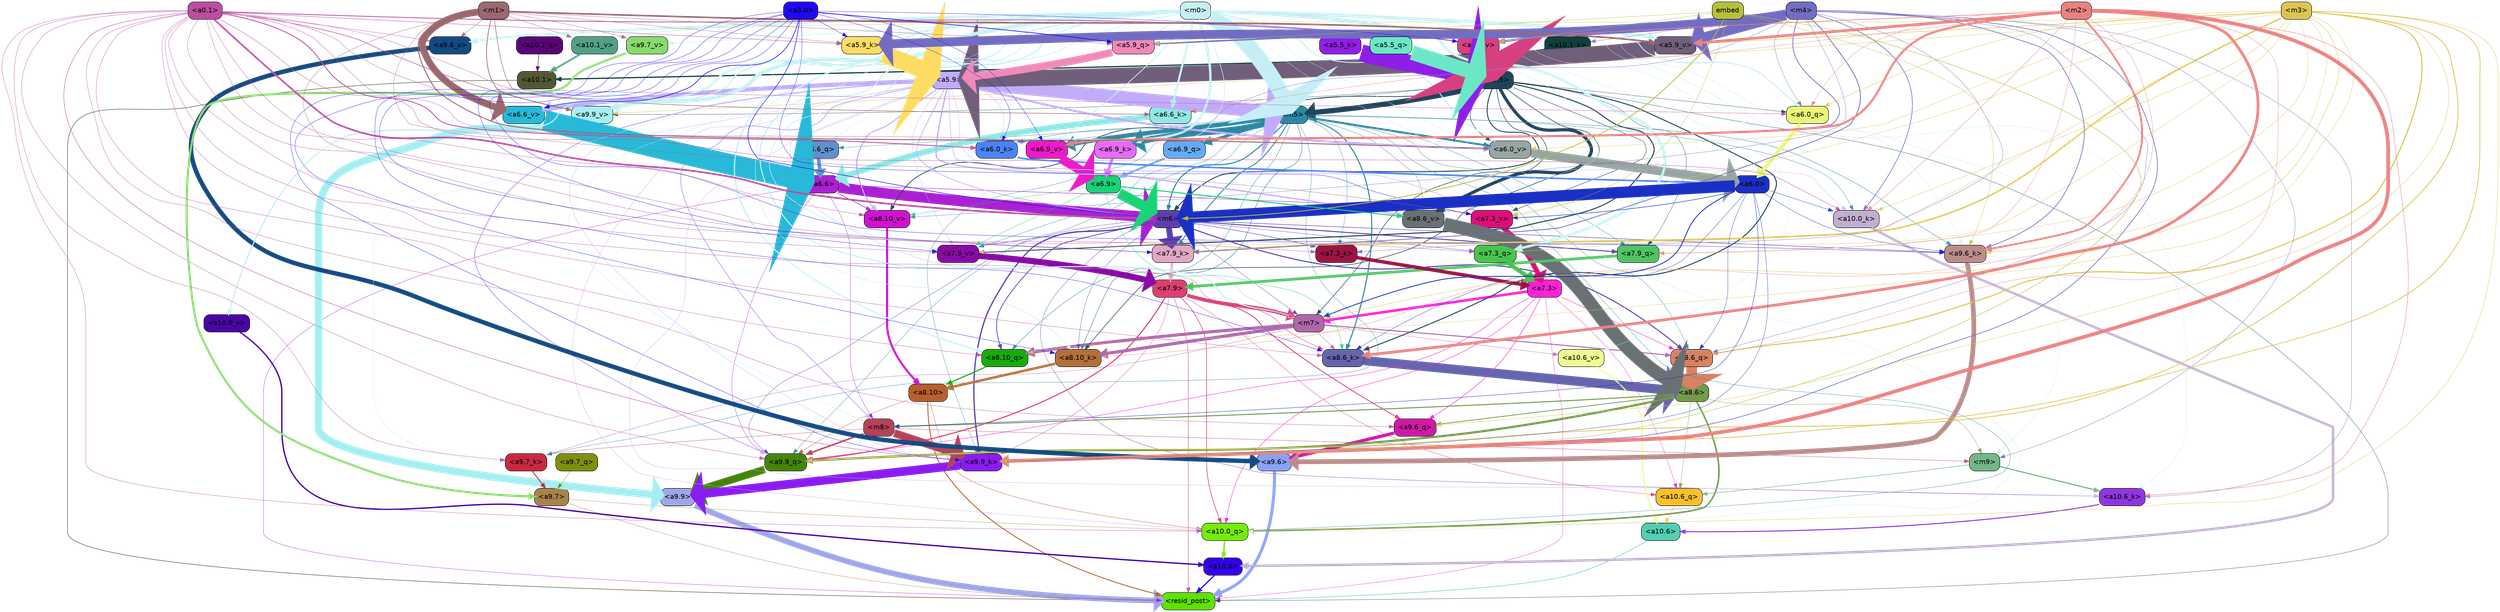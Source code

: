 strict digraph "" {
	graph [bgcolor=transparent,
		layout=dot,
		overlap=false,
		splines=true
	];
	"<a10.6>"	[color=black,
		fillcolor="#53ceb0",
		fontname=Helvetica,
		shape=box,
		style="filled, rounded"];
	"<resid_post>"	[color=black,
		fillcolor="#5de202",
		fontname=Helvetica,
		shape=box,
		style="filled, rounded"];
	"<a10.6>" -> "<resid_post>"	[color="#53ceb0",
		penwidth=0.9498605728149414];
	"<a10.1>"	[color=black,
		fillcolor="#505834",
		fontname=Helvetica,
		shape=box,
		style="filled, rounded"];
	"<a10.1>" -> "<resid_post>"	[color="#505834",
		penwidth=1.0084514617919922];
	"<a10.0>"	[color=black,
		fillcolor="#3103e9",
		fontname=Helvetica,
		shape=box,
		style="filled, rounded"];
	"<a10.0>" -> "<resid_post>"	[color="#3103e9",
		penwidth=2.5814952850341797];
	"<a9.9>"	[color=black,
		fillcolor="#9ea6e8",
		fontname=Helvetica,
		shape=box,
		style="filled, rounded"];
	"<a9.9>" -> "<resid_post>"	[color="#9ea6e8",
		penwidth=11.610888481140137];
	"<a9.7>"	[color=black,
		fillcolor="#a7834a",
		fontname=Helvetica,
		shape=box,
		style="filled, rounded"];
	"<a9.7>" -> "<resid_post>"	[color="#a7834a",
		penwidth=0.6];
	"<a10.0_q>"	[color=black,
		fillcolor="#76ec0a",
		fontname=Helvetica,
		shape=box,
		style="filled, rounded"];
	"<a9.7>" -> "<a10.0_q>"	[color="#a7834a",
		penwidth=0.6];
	"<a9.6>"	[color=black,
		fillcolor="#8ba1f8",
		fontname=Helvetica,
		shape=box,
		style="filled, rounded"];
	"<a9.6>" -> "<resid_post>"	[color="#8ba1f8",
		penwidth=6.121421813964844];
	"<a8.10>"	[color=black,
		fillcolor="#b95f2c",
		fontname=Helvetica,
		shape=box,
		style="filled, rounded"];
	"<a8.10>" -> "<resid_post>"	[color="#b95f2c",
		penwidth=1.7841739654541016];
	"<a8.10>" -> "<a10.0_q>"	[color="#b95f2c",
		penwidth=0.6612663269042969];
	"<a9.9_q>"	[color=black,
		fillcolor="#448408",
		fontname=Helvetica,
		shape=box,
		style="filled, rounded"];
	"<a8.10>" -> "<a9.9_q>"	[color="#b95f2c",
		penwidth=0.6];
	"<a7.9>"	[color=black,
		fillcolor="#dc3f70",
		fontname=Helvetica,
		shape=box,
		style="filled, rounded"];
	"<a7.9>" -> "<resid_post>"	[color="#dc3f70",
		penwidth=0.8109169006347656];
	"<a10.6_q>"	[color=black,
		fillcolor="#f8c12a",
		fontname=Helvetica,
		shape=box,
		style="filled, rounded"];
	"<a7.9>" -> "<a10.6_q>"	[color="#dc3f70",
		penwidth=0.6];
	"<a7.9>" -> "<a10.0_q>"	[color="#dc3f70",
		penwidth=1.19378662109375];
	"<m7>"	[color=black,
		fillcolor="#ae67ab",
		fontname=Helvetica,
		shape=box,
		style="filled, rounded"];
	"<a7.9>" -> "<m7>"	[color="#dc3f70",
		penwidth=7.3899383544921875];
	"<a7.9>" -> "<a9.9_q>"	[color="#dc3f70",
		penwidth=2.1764984130859375];
	"<a9.6_q>"	[color=black,
		fillcolor="#d118a6",
		fontname=Helvetica,
		shape=box,
		style="filled, rounded"];
	"<a7.9>" -> "<a9.6_q>"	[color="#dc3f70",
		penwidth=1.6184196472167969];
	"<a9.9_k>"	[color=black,
		fillcolor="#8b1cf1",
		fontname=Helvetica,
		shape=box,
		style="filled, rounded"];
	"<a7.9>" -> "<a9.9_k>"	[color="#dc3f70",
		penwidth=0.6];
	"<a8.6_k>"	[color=black,
		fillcolor="#6565ad",
		fontname=Helvetica,
		shape=box,
		style="filled, rounded"];
	"<a7.9>" -> "<a8.6_k>"	[color="#dc3f70",
		penwidth=0.7570610046386719];
	"<a7.3>"	[color=black,
		fillcolor="#fd20d9",
		fontname=Helvetica,
		shape=box,
		style="filled, rounded"];
	"<a7.3>" -> "<resid_post>"	[color="#fd20d9",
		penwidth=0.6];
	"<a7.3>" -> "<a10.6_q>"	[color="#fd20d9",
		penwidth=0.6];
	"<a7.3>" -> "<a10.0_q>"	[color="#fd20d9",
		penwidth=0.8208656311035156];
	"<a7.3>" -> "<m7>"	[color="#fd20d9",
		penwidth=5.189311981201172];
	"<a7.3>" -> "<a9.9_q>"	[color="#fd20d9",
		penwidth=0.8119163513183594];
	"<a7.3>" -> "<a9.6_q>"	[color="#fd20d9",
		penwidth=0.9649925231933594];
	"<a8.6_q>"	[color=black,
		fillcolor="#d78264",
		fontname=Helvetica,
		shape=box,
		style="filled, rounded"];
	"<a7.3>" -> "<a8.6_q>"	[color="#fd20d9",
		penwidth=0.7801322937011719];
	"<a6.6>"	[color=black,
		fillcolor="#ab20d2",
		fontname=Helvetica,
		shape=box,
		style="filled, rounded"];
	"<a6.6>" -> "<resid_post>"	[color="#ab20d2",
		penwidth=0.6];
	"<m6>"	[color=black,
		fillcolor="#5b3fae",
		fontname=Helvetica,
		shape=box,
		style="filled, rounded"];
	"<a6.6>" -> "<m6>"	[color="#ab20d2",
		penwidth=21.6163272857666];
	"<m8>"	[color=black,
		fillcolor="#b54258",
		fontname=Helvetica,
		shape=box,
		style="filled, rounded"];
	"<a6.6>" -> "<m8>"	[color="#ab20d2",
		penwidth=0.6];
	"<a6.6>" -> "<a9.9_q>"	[color="#ab20d2",
		penwidth=0.6];
	"<a8.10_v>"	[color=black,
		fillcolor="#cd13cf",
		fontname=Helvetica,
		shape=box,
		style="filled, rounded"];
	"<a6.6>" -> "<a8.10_v>"	[color="#ab20d2",
		penwidth=1.0661506652832031];
	"<a7.3_v>"	[color=black,
		fillcolor="#dd0e78",
		fontname=Helvetica,
		shape=box,
		style="filled, rounded"];
	"<a6.6>" -> "<a7.3_v>"	[color="#ab20d2",
		penwidth=0.8506813049316406];
	"<a5.5>"	[color=black,
		fillcolor="#1e445b",
		fontname=Helvetica,
		shape=box,
		style="filled, rounded"];
	"<a5.5>" -> "<resid_post>"	[color="#1e445b",
		penwidth=0.6];
	"<m5>"	[color=black,
		fillcolor="#2c88a2",
		fontname=Helvetica,
		shape=box,
		style="filled, rounded"];
	"<a5.5>" -> "<m5>"	[color="#1e445b",
		penwidth=10.773042678833008];
	"<a5.5>" -> "<m6>"	[color="#1e445b",
		penwidth=1.8430671691894531];
	"<a5.5>" -> "<m7>"	[color="#1e445b",
		penwidth=1.0865592956542969];
	"<a9.9_v>"	[color=black,
		fillcolor="#a6eef1",
		fontname=Helvetica,
		shape=box,
		style="filled, rounded"];
	"<a5.5>" -> "<a9.9_v>"	[color="#1e445b",
		penwidth=0.6];
	"<a8.10_k>"	[color=black,
		fillcolor="#b46f39",
		fontname=Helvetica,
		shape=box,
		style="filled, rounded"];
	"<a5.5>" -> "<a8.10_k>"	[color="#1e445b",
		penwidth=1.1390800476074219];
	"<a5.5>" -> "<a8.6_k>"	[color="#1e445b",
		penwidth=2.00030517578125];
	"<a5.5>" -> "<a8.10_v>"	[color="#1e445b",
		penwidth=1.4206085205078125];
	"<a8.6_v>"	[color=black,
		fillcolor="#697174",
		fontname=Helvetica,
		shape=box,
		style="filled, rounded"];
	"<a5.5>" -> "<a8.6_v>"	[color="#1e445b",
		penwidth=6.534294128417969];
	"<a7.9_q>"	[color=black,
		fillcolor="#50c464",
		fontname=Helvetica,
		shape=box,
		style="filled, rounded"];
	"<a5.5>" -> "<a7.9_q>"	[color="#1e445b",
		penwidth=0.6];
	"<a7.9_v>"	[color=black,
		fillcolor="#890aa5",
		fontname=Helvetica,
		shape=box,
		style="filled, rounded"];
	"<a5.5>" -> "<a7.9_v>"	[color="#1e445b",
		penwidth=2.0819549560546875];
	"<a5.5>" -> "<a7.3_v>"	[color="#1e445b",
		penwidth=0.8107681274414062];
	"<a6.0_q>"	[color=black,
		fillcolor="#eaf578",
		fontname=Helvetica,
		shape=box,
		style="filled, rounded"];
	"<a5.5>" -> "<a6.0_q>"	[color="#1e445b",
		penwidth=0.6];
	"<a6.6_k>"	[color=black,
		fillcolor="#90e7e4",
		fontname=Helvetica,
		shape=box,
		style="filled, rounded"];
	"<a5.5>" -> "<a6.6_k>"	[color="#1e445b",
		penwidth=0.6];
	"<a6.0_v>"	[color=black,
		fillcolor="#96a6a0",
		fontname=Helvetica,
		shape=box,
		style="filled, rounded"];
	"<a5.5>" -> "<a6.0_v>"	[color="#1e445b",
		penwidth=0.9978408813476562];
	"<a10.6_q>" -> "<a10.6>"	[color="#f8c12a",
		penwidth=0.9244728088378906];
	"<a10.1_q>"	[color=black,
		fillcolor="#590577",
		fontname=Helvetica,
		shape=box,
		style="filled, rounded"];
	"<a10.1_q>" -> "<a10.1>"	[color="#590577",
		penwidth=0.9268798828125];
	"<a10.0_q>" -> "<a10.0>"	[color="#76ec0a",
		penwidth=2.905670166015625];
	"<a10.6_k>"	[color=black,
		fillcolor="#8e36e0",
		fontname=Helvetica,
		shape=box,
		style="filled, rounded"];
	"<a10.6_k>" -> "<a10.6>"	[color="#8e36e0",
		penwidth=2.0319366455078125];
	"<a10.1_k>"	[color=black,
		fillcolor="#0e413c",
		fontname=Helvetica,
		shape=box,
		style="filled, rounded"];
	"<a10.1_k>" -> "<a10.1>"	[color="#0e413c",
		penwidth=2.4037628173828125];
	"<a10.0_k>"	[color=black,
		fillcolor="#c0afce",
		fontname=Helvetica,
		shape=box,
		style="filled, rounded"];
	"<a10.0_k>" -> "<a10.0>"	[color="#c0afce",
		penwidth=4.9319305419921875];
	"<a10.6_v>"	[color=black,
		fillcolor="#eefc93",
		fontname=Helvetica,
		shape=box,
		style="filled, rounded"];
	"<a10.6_v>" -> "<a10.6>"	[color="#eefc93",
		penwidth=2.290935516357422];
	"<a10.1_v>"	[color=black,
		fillcolor="#53a085",
		fontname=Helvetica,
		shape=box,
		style="filled, rounded"];
	"<a10.1_v>" -> "<a10.1>"	[color="#53a085",
		penwidth=3.6398468017578125];
	"<a10.0_v>"	[color=black,
		fillcolor="#4905a5",
		fontname=Helvetica,
		shape=box,
		style="filled, rounded"];
	"<a10.0_v>" -> "<a10.0>"	[color="#4905a5",
		penwidth=2.7666168212890625];
	"<m9>"	[color=black,
		fillcolor="#74b684",
		fontname=Helvetica,
		shape=box,
		style="filled, rounded"];
	"<m9>" -> "<a10.6_q>"	[color="#74b684",
		penwidth=1.0384025573730469];
	"<m9>" -> "<a10.6_k>"	[color="#74b684",
		penwidth=2.371124267578125];
	"<a8.6>"	[color=black,
		fillcolor="#739949",
		fontname=Helvetica,
		shape=box,
		style="filled, rounded"];
	"<a8.6>" -> "<a10.6_q>"	[color="#739949",
		penwidth=0.6];
	"<a8.6>" -> "<a10.0_q>"	[color="#739949",
		penwidth=3.1841888427734375];
	"<a8.6>" -> "<m9>"	[color="#739949",
		penwidth=0.6];
	"<a8.6>" -> "<m8>"	[color="#739949",
		penwidth=1.972564697265625];
	"<a8.6>" -> "<a9.9_q>"	[color="#739949",
		penwidth=4.482503890991211];
	"<a8.6>" -> "<a9.6_q>"	[color="#739949",
		penwidth=1.515838623046875];
	"<m5>" -> "<a10.0_q>"	[color="#2c88a2",
		penwidth=0.6];
	"<m5>" -> "<a10.0_k>"	[color="#2c88a2",
		penwidth=0.6];
	"<m5>" -> "<m6>"	[color="#2c88a2",
		penwidth=2.143606185913086];
	"<m5>" -> "<a9.9_q>"	[color="#2c88a2",
		penwidth=0.6];
	"<m5>" -> "<a9.9_k>"	[color="#2c88a2",
		penwidth=0.6];
	"<a9.7_k>"	[color=black,
		fillcolor="#c82941",
		fontname=Helvetica,
		shape=box,
		style="filled, rounded"];
	"<m5>" -> "<a9.7_k>"	[color="#2c88a2",
		penwidth=0.6];
	"<a9.6_k>"	[color=black,
		fillcolor="#bb8c8a",
		fontname=Helvetica,
		shape=box,
		style="filled, rounded"];
	"<m5>" -> "<a9.6_k>"	[color="#2c88a2",
		penwidth=0.7197036743164062];
	"<a8.10_q>"	[color=black,
		fillcolor="#17ac0a",
		fontname=Helvetica,
		shape=box,
		style="filled, rounded"];
	"<m5>" -> "<a8.10_q>"	[color="#2c88a2",
		penwidth=0.7198371887207031];
	"<m5>" -> "<a8.6_q>"	[color="#2c88a2",
		penwidth=0.6];
	"<m5>" -> "<a8.10_k>"	[color="#2c88a2",
		penwidth=0.9238471984863281];
	"<m5>" -> "<a8.6_k>"	[color="#2c88a2",
		penwidth=2.1219520568847656];
	"<m5>" -> "<a8.6_v>"	[color="#2c88a2",
		penwidth=0.6];
	"<m5>" -> "<a7.9_q>"	[color="#2c88a2",
		penwidth=0.6];
	"<a7.9_k>"	[color=black,
		fillcolor="#e1a7c5",
		fontname=Helvetica,
		shape=box,
		style="filled, rounded"];
	"<m5>" -> "<a7.9_k>"	[color="#2c88a2",
		penwidth=1.7779998779296875];
	"<a7.3_k>"	[color=black,
		fillcolor="#9b1446",
		fontname=Helvetica,
		shape=box,
		style="filled, rounded"];
	"<m5>" -> "<a7.3_k>"	[color="#2c88a2",
		penwidth=0.6];
	"<m5>" -> "<a7.9_v>"	[color="#2c88a2",
		penwidth=0.6];
	"<a6.9_q>"	[color=black,
		fillcolor="#65a9f4",
		fontname=Helvetica,
		shape=box,
		style="filled, rounded"];
	"<m5>" -> "<a6.9_q>"	[color="#2c88a2",
		penwidth=5.935678482055664];
	"<a6.6_q>"	[color=black,
		fillcolor="#6090cc",
		fontname=Helvetica,
		shape=box,
		style="filled, rounded"];
	"<m5>" -> "<a6.6_q>"	[color="#2c88a2",
		penwidth=0.6];
	"<a6.9_k>"	[color=black,
		fillcolor="#e46cf6",
		fontname=Helvetica,
		shape=box,
		style="filled, rounded"];
	"<m5>" -> "<a6.9_k>"	[color="#2c88a2",
		penwidth=12.203306198120117];
	"<a6.0_k>"	[color=black,
		fillcolor="#4a83f6",
		fontname=Helvetica,
		shape=box,
		style="filled, rounded"];
	"<m5>" -> "<a6.0_k>"	[color="#2c88a2",
		penwidth=0.6867179870605469];
	"<a6.9_v>"	[color=black,
		fillcolor="#ec1ac7",
		fontname=Helvetica,
		shape=box,
		style="filled, rounded"];
	"<m5>" -> "<a6.9_v>"	[color="#2c88a2",
		penwidth=8.809343338012695];
	"<m5>" -> "<a6.0_v>"	[color="#2c88a2",
		penwidth=3.8560523986816406];
	"<a5.9>"	[color=black,
		fillcolor="#c1acfc",
		fontname=Helvetica,
		shape=box,
		style="filled, rounded"];
	"<a5.9>" -> "<a10.0_q>"	[color="#c1acfc",
		penwidth=0.6463394165039062];
	"<a5.9>" -> "<a10.6_k>"	[color="#c1acfc",
		penwidth=0.6];
	"<a5.9>" -> "<a10.0_k>"	[color="#c1acfc",
		penwidth=0.6];
	"<a5.9>" -> "<m5>"	[color="#c1acfc",
		penwidth=27.929821968078613];
	"<a5.9>" -> "<m6>"	[color="#c1acfc",
		penwidth=1.4513568878173828];
	"<a5.9>" -> "<m7>"	[color="#c1acfc",
		penwidth=0.6];
	"<a5.9>" -> "<m8>"	[color="#c1acfc",
		penwidth=1.6550712585449219];
	"<a5.9>" -> "<a9.9_q>"	[color="#c1acfc",
		penwidth=2.019031524658203];
	"<a5.9>" -> "<a9.9_k>"	[color="#c1acfc",
		penwidth=0.6];
	"<a5.9>" -> "<a8.10_v>"	[color="#c1acfc",
		penwidth=2.2765426635742188];
	"<a5.9>" -> "<a8.6_v>"	[color="#c1acfc",
		penwidth=2.4934005737304688];
	"<a5.9>" -> "<a7.9_v>"	[color="#c1acfc",
		penwidth=0.6];
	"<a5.9>" -> "<a7.3_v>"	[color="#c1acfc",
		penwidth=0.9861984252929688];
	"<a5.9>" -> "<a6.0_k>"	[color="#c1acfc",
		penwidth=0.6];
	"<a6.6_v>"	[color=black,
		fillcolor="#28b9d8",
		fontname=Helvetica,
		shape=box,
		style="filled, rounded"];
	"<a5.9>" -> "<a6.6_v>"	[color="#c1acfc",
		penwidth=8.623922348022461];
	"<a5.9>" -> "<a6.0_v>"	[color="#c1acfc",
		penwidth=4.239973068237305];
	"<m3>"	[color=black,
		fillcolor="#dec452",
		fontname=Helvetica,
		shape=box,
		style="filled, rounded"];
	"<m3>" -> "<a10.0_q>"	[color="#dec452",
		penwidth=0.6597442626953125];
	"<m3>" -> "<a10.0_k>"	[color="#dec452",
		penwidth=0.6506614685058594];
	"<m3>" -> "<m7>"	[color="#dec452",
		penwidth=0.7659339904785156];
	"<m3>" -> "<a9.9_q>"	[color="#dec452",
		penwidth=1.6276321411132812];
	"<m3>" -> "<a9.6_q>"	[color="#dec452",
		penwidth=0.6724472045898438];
	"<m3>" -> "<a9.9_k>"	[color="#dec452",
		penwidth=1.4574642181396484];
	"<m3>" -> "<a9.6_k>"	[color="#dec452",
		penwidth=0.6];
	"<m3>" -> "<a9.9_v>"	[color="#dec452",
		penwidth=0.6589469909667969];
	"<a9.6_v>"	[color=black,
		fillcolor="#134a81",
		fontname=Helvetica,
		shape=box,
		style="filled, rounded"];
	"<m3>" -> "<a9.6_v>"	[color="#dec452",
		penwidth=0.6];
	"<m3>" -> "<a8.10_q>"	[color="#dec452",
		penwidth=0.6];
	"<m3>" -> "<a8.6_q>"	[color="#dec452",
		penwidth=2.1676406860351562];
	"<m3>" -> "<a7.9_q>"	[color="#dec452",
		penwidth=0.6];
	"<a7.3_q>"	[color=black,
		fillcolor="#49c34f",
		fontname=Helvetica,
		shape=box,
		style="filled, rounded"];
	"<m3>" -> "<a7.3_q>"	[color="#dec452",
		penwidth=0.6];
	"<m3>" -> "<a7.9_k>"	[color="#dec452",
		penwidth=2.978912353515625];
	"<m3>" -> "<a7.9_v>"	[color="#dec452",
		penwidth=0.6];
	"<m3>" -> "<a7.3_v>"	[color="#dec452",
		penwidth=0.6];
	"<m3>" -> "<a6.0_q>"	[color="#dec452",
		penwidth=0.6884860992431641];
	"<m3>" -> "<a6.0_v>"	[color="#dec452",
		penwidth=0.6];
	"<a5.9_v>"	[color=black,
		fillcolor="#705e7b",
		fontname=Helvetica,
		shape=box,
		style="filled, rounded"];
	"<m3>" -> "<a5.9_v>"	[color="#dec452",
		penwidth=0.9534711837768555];
	"<m0>"	[color=black,
		fillcolor="#c5eff4",
		fontname=Helvetica,
		shape=box,
		style="filled, rounded"];
	"<m0>" -> "<a10.0_q>"	[color="#c5eff4",
		penwidth=0.6];
	"<m0>" -> "<a10.6_k>"	[color="#c5eff4",
		penwidth=0.6];
	"<m0>" -> "<a10.1_k>"	[color="#c5eff4",
		penwidth=0.6];
	"<m0>" -> "<a10.6_v>"	[color="#c5eff4",
		penwidth=0.6];
	"<m0>" -> "<a10.1_v>"	[color="#c5eff4",
		penwidth=1.3360328674316406];
	"<m0>" -> "<a10.0_v>"	[color="#c5eff4",
		penwidth=2.4083595275878906];
	"<m0>" -> "<m9>"	[color="#c5eff4",
		penwidth=0.6];
	"<m0>" -> "<m5>"	[color="#c5eff4",
		penwidth=33.441712856292725];
	"<m0>" -> "<m7>"	[color="#c5eff4",
		penwidth=2.224945068359375];
	"<m0>" -> "<m8>"	[color="#c5eff4",
		penwidth=0.6];
	"<m0>" -> "<a9.7_k>"	[color="#c5eff4",
		penwidth=0.6];
	"<m0>" -> "<a9.6_k>"	[color="#c5eff4",
		penwidth=0.6];
	"<m0>" -> "<a9.9_v>"	[color="#c5eff4",
		penwidth=7.537467956542969];
	"<a9.7_v>"	[color=black,
		fillcolor="#87da6c",
		fontname=Helvetica,
		shape=box,
		style="filled, rounded"];
	"<m0>" -> "<a9.7_v>"	[color="#c5eff4",
		penwidth=0.8575286865234375];
	"<m0>" -> "<a9.6_v>"	[color="#c5eff4",
		penwidth=4.1688385009765625];
	"<m0>" -> "<a8.10_q>"	[color="#c5eff4",
		penwidth=2.3761940002441406];
	"<m0>" -> "<a8.10_k>"	[color="#c5eff4",
		penwidth=0.9220962524414062];
	"<m0>" -> "<a8.6_v>"	[color="#c5eff4",
		penwidth=0.6];
	"<m0>" -> "<a7.9_q>"	[color="#c5eff4",
		penwidth=0.6];
	"<m0>" -> "<a7.3_q>"	[color="#c5eff4",
		penwidth=5.264301300048828];
	"<m0>" -> "<a7.9_v>"	[color="#c5eff4",
		penwidth=1.2114486694335938];
	"<m0>" -> "<a6.6_q>"	[color="#c5eff4",
		penwidth=0.6273632049560547];
	"<m0>" -> "<a6.0_q>"	[color="#c5eff4",
		penwidth=1.8900203704833984];
	"<m0>" -> "<a6.9_k>"	[color="#c5eff4",
		penwidth=1.2153072357177734];
	"<m0>" -> "<a6.6_k>"	[color="#c5eff4",
		penwidth=4.234254837036133];
	"<m0>" -> "<a6.0_k>"	[color="#c5eff4",
		penwidth=5.01750373840332];
	"<m0>" -> "<a6.9_v>"	[color="#c5eff4",
		penwidth=1.6340084075927734];
	"<m0>" -> "<a6.6_v>"	[color="#c5eff4",
		penwidth=4.314628601074219];
	"<m0>" -> "<a6.0_v>"	[color="#c5eff4",
		penwidth=1.9309234619140625];
	"<a5.9_q>"	[color=black,
		fillcolor="#f08ab8",
		fontname=Helvetica,
		shape=box,
		style="filled, rounded"];
	"<m0>" -> "<a5.9_q>"	[color="#c5eff4",
		penwidth=2.0762607753276825];
	"<a5.9_k>"	[color=black,
		fillcolor="#fddc63",
		fontname=Helvetica,
		shape=box,
		style="filled, rounded"];
	"<m0>" -> "<a5.9_k>"	[color="#c5eff4",
		penwidth=1.8646929860115051];
	"<a5.5_k>"	[color=black,
		fillcolor="#8f1ee7",
		fontname=Helvetica,
		shape=box,
		style="filled, rounded"];
	"<m0>" -> "<a5.5_k>"	[color="#c5eff4",
		penwidth=0.7844650745391846];
	"<m0>" -> "<a5.9_v>"	[color="#c5eff4",
		penwidth=5.567599296569824];
	"<a5.5_v>"	[color=black,
		fillcolor="#d64080",
		fontname=Helvetica,
		shape=box,
		style="filled, rounded"];
	"<m0>" -> "<a5.5_v>"	[color="#c5eff4",
		penwidth=3.145183563232422];
	"<a0.1>"	[color=black,
		fillcolor="#ba4ea0",
		fontname=Helvetica,
		shape=box,
		style="filled, rounded"];
	"<a0.1>" -> "<a10.0_q>"	[color="#ba4ea0",
		penwidth=0.6];
	"<a0.1>" -> "<a10.0_k>"	[color="#ba4ea0",
		penwidth=0.6768684387207031];
	"<a0.1>" -> "<m6>"	[color="#ba4ea0",
		penwidth=3.4290084838867188];
	"<a0.1>" -> "<m7>"	[color="#ba4ea0",
		penwidth=0.6];
	"<a0.1>" -> "<a9.9_q>"	[color="#ba4ea0",
		penwidth=0.6];
	"<a0.1>" -> "<a9.6_q>"	[color="#ba4ea0",
		penwidth=0.6];
	"<a0.1>" -> "<a9.9_k>"	[color="#ba4ea0",
		penwidth=0.81341552734375];
	"<a0.1>" -> "<a9.7_k>"	[color="#ba4ea0",
		penwidth=0.6];
	"<a0.1>" -> "<a9.9_v>"	[color="#ba4ea0",
		penwidth=1.062591552734375];
	"<a0.1>" -> "<a9.6_v>"	[color="#ba4ea0",
		penwidth=0.6];
	"<a0.1>" -> "<a8.10_q>"	[color="#ba4ea0",
		penwidth=0.6];
	"<a0.1>" -> "<a8.6_k>"	[color="#ba4ea0",
		penwidth=0.6];
	"<a0.1>" -> "<a8.10_v>"	[color="#ba4ea0",
		penwidth=0.6];
	"<a0.1>" -> "<a7.3_q>"	[color="#ba4ea0",
		penwidth=0.6];
	"<a0.1>" -> "<a7.3_k>"	[color="#ba4ea0",
		penwidth=0.6];
	"<a0.1>" -> "<a7.9_v>"	[color="#ba4ea0",
		penwidth=0.6];
	"<a0.1>" -> "<a6.0_q>"	[color="#ba4ea0",
		penwidth=0.6];
	"<a0.1>" -> "<a6.0_k>"	[color="#ba4ea0",
		penwidth=1.7027435302734375];
	"<a0.1>" -> "<a6.9_v>"	[color="#ba4ea0",
		penwidth=0.6];
	"<a0.1>" -> "<a6.6_v>"	[color="#ba4ea0",
		penwidth=0.6];
	"<a0.1>" -> "<a5.9_k>"	[color="#ba4ea0",
		penwidth=0.7504638433456421];
	"<a0.1>" -> "<a5.5_v>"	[color="#ba4ea0",
		penwidth=1.5425662994384766];
	"<m6>" -> "<a10.6_k>"	[color="#5b3fae",
		penwidth=0.6];
	"<m6>" -> "<m7>"	[color="#5b3fae",
		penwidth=0.6];
	"<m6>" -> "<a9.9_q>"	[color="#5b3fae",
		penwidth=0.6];
	"<m6>" -> "<a9.9_k>"	[color="#5b3fae",
		penwidth=2.533975601196289];
	"<m6>" -> "<a9.6_k>"	[color="#5b3fae",
		penwidth=0.9471282958984375];
	"<m6>" -> "<a8.10_q>"	[color="#5b3fae",
		penwidth=1.4854621887207031];
	"<m6>" -> "<a8.6_q>"	[color="#5b3fae",
		penwidth=2.0796165466308594];
	"<m6>" -> "<a8.10_k>"	[color="#5b3fae",
		penwidth=0.6];
	"<m6>" -> "<a7.9_q>"	[color="#5b3fae",
		penwidth=1.9016571044921875];
	"<m6>" -> "<a7.3_q>"	[color="#5b3fae",
		penwidth=0.6];
	"<m6>" -> "<a7.9_k>"	[color="#5b3fae",
		penwidth=12.277053833007812];
	"<m6>" -> "<a7.3_k>"	[color="#5b3fae",
		penwidth=0.8951148986816406];
	"<m6>" -> "<a7.9_v>"	[color="#5b3fae",
		penwidth=0.8897933959960938];
	"<m4>"	[color=black,
		fillcolor="#726dc2",
		fontname=Helvetica,
		shape=box,
		style="filled, rounded"];
	"<m4>" -> "<a10.6_k>"	[color="#726dc2",
		penwidth=0.6];
	"<m4>" -> "<a10.1_k>"	[color="#726dc2",
		penwidth=0.6];
	"<m4>" -> "<a10.0_k>"	[color="#726dc2",
		penwidth=1.230804443359375];
	"<m4>" -> "<m9>"	[color="#726dc2",
		penwidth=0.6];
	"<m4>" -> "<a9.9_k>"	[color="#726dc2",
		penwidth=1.3186264038085938];
	"<m4>" -> "<a9.6_k>"	[color="#726dc2",
		penwidth=1.3722038269042969];
	"<m4>" -> "<a8.6_q>"	[color="#726dc2",
		penwidth=0.6];
	"<m4>" -> "<a8.10_v>"	[color="#726dc2",
		penwidth=0.6];
	"<m4>" -> "<a7.9_k>"	[color="#726dc2",
		penwidth=1.5913276672363281];
	"<m4>" -> "<a7.3_k>"	[color="#726dc2",
		penwidth=0.6];
	"<m4>" -> "<a6.0_q>"	[color="#726dc2",
		penwidth=0.6];
	"<m4>" -> "<a6.0_k>"	[color="#726dc2",
		penwidth=1.4652233123779297];
	"<m4>" -> "<a6.9_v>"	[color="#726dc2",
		penwidth=0.6];
	"<m4>" -> "<a5.9_q>"	[color="#726dc2",
		penwidth=2.655825138092041];
	"<m4>" -> "<a5.9_k>"	[color="#726dc2",
		penwidth=18.305718541145325];
	"<m4>" -> "<a5.9_v>"	[color="#726dc2",
		penwidth=19.55618667602539];
	"<m4>" -> "<a5.5_v>"	[color="#726dc2",
		penwidth=4.000330924987793];
	"<m2>"	[color=black,
		fillcolor="#e88280",
		fontname=Helvetica,
		shape=box,
		style="filled, rounded"];
	"<m2>" -> "<a10.6_k>"	[color="#e88280",
		penwidth=0.8380241394042969];
	"<m2>" -> "<a10.0_k>"	[color="#e88280",
		penwidth=0.6622200012207031];
	"<m2>" -> "<a9.9_k>"	[color="#e88280",
		penwidth=7.476325988769531];
	"<m2>" -> "<a9.6_k>"	[color="#e88280",
		penwidth=3.761505126953125];
	"<m2>" -> "<a8.6_q>"	[color="#e88280",
		penwidth=0.6];
	"<m2>" -> "<a8.10_k>"	[color="#e88280",
		penwidth=0.6];
	"<m2>" -> "<a8.6_k>"	[color="#e88280",
		penwidth=5.699577331542969];
	"<m2>" -> "<a7.9_q>"	[color="#e88280",
		penwidth=0.6];
	"<m2>" -> "<a6.0_q>"	[color="#e88280",
		penwidth=0.6];
	"<m2>" -> "<a6.6_k>"	[color="#e88280",
		penwidth=0.6];
	"<m2>" -> "<a6.9_v>"	[color="#e88280",
		penwidth=4.3256072998046875];
	"<m2>" -> "<a5.9_v>"	[color="#e88280",
		penwidth=5.581648826599121];
	"<m2>" -> "<a5.5_v>"	[color="#e88280",
		penwidth=1.2319507598876953];
	"<a6.0>"	[color=black,
		fillcolor="#1a2fc4",
		fontname=Helvetica,
		shape=box,
		style="filled, rounded"];
	"<a6.0>" -> "<a10.0_k>"	[color="#1a2fc4",
		penwidth=0.6];
	"<a6.0>" -> "<m6>"	[color="#1a2fc4",
		penwidth=23.31447410583496];
	"<a6.0>" -> "<m7>"	[color="#1a2fc4",
		penwidth=1.694061279296875];
	"<a6.0>" -> "<m8>"	[color="#1a2fc4",
		penwidth=0.7418403625488281];
	"<a6.0>" -> "<a9.9_k>"	[color="#1a2fc4",
		penwidth=0.6];
	"<a6.0>" -> "<a9.6_k>"	[color="#1a2fc4",
		penwidth=0.6];
	"<a6.0>" -> "<a8.6_q>"	[color="#1a2fc4",
		penwidth=0.6];
	"<a6.0>" -> "<a8.6_k>"	[color="#1a2fc4",
		penwidth=0.6];
	"<a6.0>" -> "<a7.3_v>"	[color="#1a2fc4",
		penwidth=0.9905738830566406];
	"<m7>" -> "<a10.6_v>"	[color="#ae67ab",
		penwidth=0.6];
	"<m7>" -> "<a9.7_k>"	[color="#ae67ab",
		penwidth=0.6];
	"<m7>" -> "<a8.10_q>"	[color="#ae67ab",
		penwidth=6.2237091064453125];
	"<m7>" -> "<a8.6_q>"	[color="#ae67ab",
		penwidth=1.9677276611328125];
	"<m7>" -> "<a8.10_k>"	[color="#ae67ab",
		penwidth=6.505390167236328];
	"<m7>" -> "<a8.6_k>"	[color="#ae67ab",
		penwidth=0.6821136474609375];
	"<m1>"	[color=black,
		fillcolor="#9b686e",
		fontname=Helvetica,
		shape=box,
		style="filled, rounded"];
	"<m1>" -> "<a10.1_v>"	[color="#9b686e",
		penwidth=0.6];
	"<m1>" -> "<a9.9_v>"	[color="#9b686e",
		penwidth=1.4082679748535156];
	"<m1>" -> "<a9.7_v>"	[color="#9b686e",
		penwidth=0.6];
	"<m1>" -> "<a9.6_v>"	[color="#9b686e",
		penwidth=0.6];
	"<m1>" -> "<a7.9_k>"	[color="#9b686e",
		penwidth=0.6];
	"<m1>" -> "<a7.3_v>"	[color="#9b686e",
		penwidth=0.6];
	"<m1>" -> "<a6.6_k>"	[color="#9b686e",
		penwidth=1.0421028137207031];
	"<m1>" -> "<a6.6_v>"	[color="#9b686e",
		penwidth=14.129535675048828];
	"<m1>" -> "<a6.0_v>"	[color="#9b686e",
		penwidth=1.93902587890625];
	"<m1>" -> "<a5.9_q>"	[color="#9b686e",
		penwidth=0.6408950984477997];
	"<m1>" -> "<a5.9_k>"	[color="#9b686e",
		penwidth=0.6];
	"<m1>" -> "<a5.9_v>"	[color="#9b686e",
		penwidth=3.2402191162109375];
	"<m8>" -> "<m9>"	[color="#b54258",
		penwidth=0.6];
	"<m8>" -> "<a9.9_q>"	[color="#b54258",
		penwidth=3.073810577392578];
	"<m8>" -> "<a9.9_k>"	[color="#b54258",
		penwidth=16.255420684814453];
	"<m8>" -> "<a9.7_k>"	[color="#b54258",
		penwidth=0.6];
	"<a9.9_q>" -> "<a9.9>"	[color="#448408",
		penwidth=15.310546875];
	"<a9.7_q>"	[color=black,
		fillcolor="#7e900b",
		fontname=Helvetica,
		shape=box,
		style="filled, rounded"];
	"<a9.7_q>" -> "<a9.7>"	[color="#7e900b",
		penwidth=0.6];
	"<a9.6_q>" -> "<a9.6>"	[color="#d118a6",
		penwidth=6.823722839355469];
	"<a9.9_k>" -> "<a9.9>"	[color="#8b1cf1",
		penwidth=17.953022003173828];
	"<a9.7_k>" -> "<a9.7>"	[color="#c82941",
		penwidth=1.85101318359375];
	"<a9.6_k>" -> "<a9.6>"	[color="#bb8c8a",
		penwidth=9.787818908691406];
	"<a9.9_v>" -> "<a9.9>"	[color="#a6eef1",
		penwidth=15.728643417358398];
	"<a9.7_v>" -> "<a9.7>"	[color="#87da6c",
		penwidth=4.305488586425781];
	"<a9.6_v>" -> "<a9.6>"	[color="#134a81",
		penwidth=9.212547302246094];
	"<a3.0>"	[color=black,
		fillcolor="#2008f4",
		fontname=Helvetica,
		shape=box,
		style="filled, rounded"];
	"<a3.0>" -> "<m6>"	[color="#2008f4",
		penwidth=1.0663299560546875];
	"<a3.0>" -> "<a9.9_k>"	[color="#2008f4",
		penwidth=0.6];
	"<a3.0>" -> "<a9.6_k>"	[color="#2008f4",
		penwidth=0.6];
	"<a3.0>" -> "<a8.10_k>"	[color="#2008f4",
		penwidth=0.6];
	"<a3.0>" -> "<a8.6_k>"	[color="#2008f4",
		penwidth=0.6];
	"<a3.0>" -> "<a7.9_k>"	[color="#2008f4",
		penwidth=0.6];
	"<a3.0>" -> "<a7.9_v>"	[color="#2008f4",
		penwidth=0.6];
	"<a3.0>" -> "<a7.3_v>"	[color="#2008f4",
		penwidth=0.6];
	"<a3.0>" -> "<a6.0_k>"	[color="#2008f4",
		penwidth=0.6];
	"<a3.0>" -> "<a6.9_v>"	[color="#2008f4",
		penwidth=0.6];
	"<a3.0>" -> "<a6.6_v>"	[color="#2008f4",
		penwidth=1.2425460815429688];
	"<a3.0>" -> "<a5.9_q>"	[color="#2008f4",
		penwidth=1.346458077430725];
	"<a3.0>" -> "<a5.9_k>"	[color="#2008f4",
		penwidth=0.6];
	"<a3.0>" -> "<a5.5_v>"	[color="#2008f4",
		penwidth=0.6];
	embed	[color=black,
		fillcolor="#b8bf3b",
		fontname=Helvetica,
		shape=box,
		style="filled, rounded"];
	embed -> "<m6>"	[color="#b8bf3b",
		penwidth=1.6749610900878906];
	embed -> "<a9.9_k>"	[color="#b8bf3b",
		penwidth=0.8602714538574219];
	embed -> "<a9.6_k>"	[color="#b8bf3b",
		penwidth=0.6];
	embed -> "<a7.3_v>"	[color="#b8bf3b",
		penwidth=0.6];
	embed -> "<a5.9_q>"	[color="#b8bf3b",
		penwidth=0.6];
	embed -> "<a5.5_v>"	[color="#b8bf3b",
		penwidth=0.6];
	"<a8.10_q>" -> "<a8.10>"	[color="#17ac0a",
		penwidth=2.2933731079101562];
	"<a8.6_q>" -> "<a8.6>"	[color="#d78264",
		penwidth=22.21251106262207];
	"<a8.10_k>" -> "<a8.10>"	[color="#b46f39",
		penwidth=5.009056091308594];
	"<a8.6_k>" -> "<a8.6>"	[color="#6565ad",
		penwidth=19.114789962768555];
	"<a8.10_v>" -> "<a8.10>"	[color="#cd13cf",
		penwidth=4.248416900634766];
	"<a8.6_v>" -> "<a8.6>"	[color="#697174",
		penwidth=27.461654663085938];
	"<a6.9>"	[color=black,
		fillcolor="#19d377",
		fontname=Helvetica,
		shape=box,
		style="filled, rounded"];
	"<a6.9>" -> "<m6>"	[color="#19d377",
		penwidth=21.47117805480957];
	"<a6.9>" -> "<a8.6_k>"	[color="#19d377",
		penwidth=0.6];
	"<a6.9>" -> "<a8.10_v>"	[color="#19d377",
		penwidth=0.6];
	"<a6.9>" -> "<a8.6_v>"	[color="#19d377",
		penwidth=2.0546798706054688];
	"<a6.9>" -> "<a7.9_v>"	[color="#19d377",
		penwidth=0.6];
	"<a7.9_q>" -> "<a7.9>"	[color="#50c464",
		penwidth=5.6087493896484375];
	"<a7.3_q>" -> "<a7.3>"	[color="#49c34f",
		penwidth=8.568470001220703];
	"<a7.9_k>" -> "<a7.9>"	[color="#e1a7c5",
		penwidth=4.179893493652344];
	"<a7.3_k>" -> "<a7.3>"	[color="#9b1446",
		penwidth=7.138481140136719];
	"<a7.9_v>" -> "<a7.9>"	[color="#890aa5",
		penwidth=12.677261352539062];
	"<a7.3_v>" -> "<a7.3>"	[color="#dd0e78",
		penwidth=10.205863952636719];
	"<a6.9_q>" -> "<a6.9>"	[color="#65a9f4",
		penwidth=4.004619598388672];
	"<a6.6_q>" -> "<a6.6>"	[color="#6090cc",
		penwidth=7.501697540283203];
	"<a6.0_q>" -> "<a6.0>"	[color="#eaf578",
		penwidth=7.7220001220703125];
	"<a6.9_k>" -> "<a6.9>"	[color="#e46cf6",
		penwidth=5.597904205322266];
	"<a6.6_k>" -> "<a6.6>"	[color="#90e7e4",
		penwidth=11.958972930908203];
	"<a6.0_k>" -> "<a6.0>"	[color="#4a83f6",
		penwidth=3.2078399658203125];
	"<a6.9_v>" -> "<a6.9>"	[color="#ec1ac7",
		penwidth=19.20796775817871];
	"<a6.6_v>" -> "<a6.6>"	[color="#28b9d8",
		penwidth=43.14964985847473];
	"<a6.0_v>" -> "<a6.0>"	[color="#96a6a0",
		penwidth=18.152097702026367];
	"<a5.9_q>" -> "<a5.9>"	[color="#f08ab8",
		penwidth=15.47332763671875];
	"<a5.5_q>"	[color=black,
		fillcolor="#6be7c7",
		fontname=Helvetica,
		shape=box,
		style="filled, rounded"];
	"<a5.5_q>" -> "<a5.5>"	[color="#6be7c7",
		penwidth=30.33392298221588];
	"<a5.9_k>" -> "<a5.9>"	[color="#fddc63",
		penwidth=36.25943899154663];
	"<a5.5_k>" -> "<a5.5>"	[color="#8f1ee7",
		penwidth=35.63088274002075];
	"<a5.9_v>" -> "<a5.9>"	[color="#705e7b",
		penwidth=32.75587797164917];
	"<a5.5_v>" -> "<a5.5>"	[color="#d64080",
		penwidth=41.64321708679199];
}
